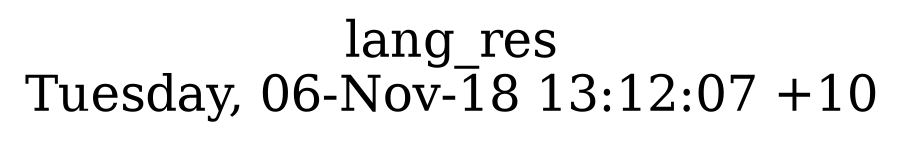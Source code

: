 digraph G {
fontsize="24";
label="lang_res\nTuesday, 06-Nov-18 13:12:07 +10";
nojustify=true;
ordering=out;
rankdir=LR;
size="30";
}
